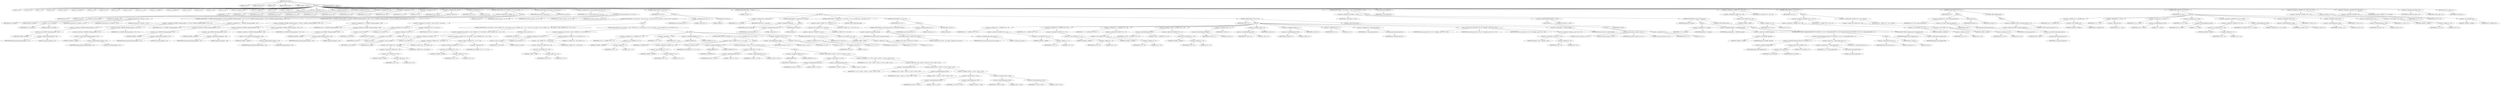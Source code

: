 digraph cache_insert {  
"1000123" [label = "(METHOD,cache_insert)" ]
"1000124" [label = "(PARAM,char *a1)" ]
"1000125" [label = "(PARAM,_DWORD *a2)" ]
"1000126" [label = "(PARAM,int a3)" ]
"1000127" [label = "(PARAM,unsigned int a4)" ]
"1000128" [label = "(PARAM,unsigned __int16 a5)" ]
"1000129" [label = "(BLOCK,,)" ]
"1000130" [label = "(LOCAL,v5: int)" ]
"1000131" [label = "(LOCAL,v6: int)" ]
"1000132" [label = "(LOCAL,v7: int)" ]
"1000133" [label = "(LOCAL,v8: int)" ]
"1000134" [label = "(LOCAL,v9: char *)" ]
"1000135" [label = "(LOCAL,v10: _DWORD *)" ]
"1000136" [label = "(LOCAL,v11: int)" ]
"1000137" [label = "(LOCAL,v12: int)" ]
"1000138" [label = "(LOCAL,v13: int)" ]
"1000139" [label = "(LOCAL,v15: int)" ]
"1000140" [label = "(LOCAL,v16: int [ 5 ])" ]
"1000141" [label = "(LOCAL,v17: _DWORD *)" ]
"1000142" [label = "(LOCAL,v18: _DWORD *)" ]
"1000143" [label = "(LOCAL,v19: int)" ]
"1000144" [label = "(LOCAL,v20: int)" ]
"1000145" [label = "(LOCAL,v21: int)" ]
"1000146" [label = "(LOCAL,v22: int)" ]
"1000147" [label = "(LOCAL,v23: unsigned __int16)" ]
"1000148" [label = "(LOCAL,v24: unsigned int)" ]
"1000149" [label = "(LOCAL,v25: int)" ]
"1000150" [label = "(LOCAL,v26: _DWORD *)" ]
"1000151" [label = "(LOCAL,s: char *)" ]
"1000152" [label = "(<operator>.assignment,s = a1)" ]
"1000153" [label = "(IDENTIFIER,s,s = a1)" ]
"1000154" [label = "(IDENTIFIER,a1,s = a1)" ]
"1000155" [label = "(<operator>.assignment,v26 = a2)" ]
"1000156" [label = "(IDENTIFIER,v26,v26 = a2)" ]
"1000157" [label = "(IDENTIFIER,a2,v26 = a2)" ]
"1000158" [label = "(<operator>.assignment,v25 = a3)" ]
"1000159" [label = "(IDENTIFIER,v25,v25 = a3)" ]
"1000160" [label = "(IDENTIFIER,a3,v25 = a3)" ]
"1000161" [label = "(<operator>.assignment,v24 = a4)" ]
"1000162" [label = "(IDENTIFIER,v24,v24 = a4)" ]
"1000163" [label = "(IDENTIFIER,a4,v24 = a4)" ]
"1000164" [label = "(<operator>.assignment,v23 = a5)" ]
"1000165" [label = "(IDENTIFIER,v23,v23 = a5)" ]
"1000166" [label = "(IDENTIFIER,a5,v23 = a5)" ]
"1000167" [label = "(<operator>.assignment,v21 = 0)" ]
"1000168" [label = "(IDENTIFIER,v21,v21 = 0)" ]
"1000169" [label = "(LITERAL,0,v21 = 0)" ]
"1000170" [label = "(<operator>.assignment,v20 = a5 & 4)" ]
"1000171" [label = "(IDENTIFIER,v20,v20 = a5 & 4)" ]
"1000172" [label = "(<operator>.and,a5 & 4)" ]
"1000173" [label = "(IDENTIFIER,a5,a5 & 4)" ]
"1000174" [label = "(LITERAL,4,a5 & 4)" ]
"1000175" [label = "(<operator>.assignment,v19 = 0)" ]
"1000176" [label = "(IDENTIFIER,v19,v19 = 0)" ]
"1000177" [label = "(LITERAL,0,v19 = 0)" ]
"1000178" [label = "(CONTROL_STRUCTURE,if ( (a5 & 0x980) != 0 ),if ( (a5 & 0x980) != 0 ))" ]
"1000179" [label = "(<operator>.notEquals,(a5 & 0x980) != 0)" ]
"1000180" [label = "(<operator>.and,a5 & 0x980)" ]
"1000181" [label = "(IDENTIFIER,a5,a5 & 0x980)" ]
"1000182" [label = "(LITERAL,0x980,a5 & 0x980)" ]
"1000183" [label = "(LITERAL,0,(a5 & 0x980) != 0)" ]
"1000184" [label = "(BLOCK,,)" ]
"1000185" [label = "(log_query,log_query(v23 | 0x10000, s, v26, 0))" ]
"1000186" [label = "(<operator>.or,v23 | 0x10000)" ]
"1000187" [label = "(IDENTIFIER,v23,v23 | 0x10000)" ]
"1000188" [label = "(LITERAL,0x10000,v23 | 0x10000)" ]
"1000189" [label = "(IDENTIFIER,s,log_query(v23 | 0x10000, s, v26, 0))" ]
"1000190" [label = "(IDENTIFIER,v26,log_query(v23 | 0x10000, s, v26, 0))" ]
"1000191" [label = "(LITERAL,0,log_query(v23 | 0x10000, s, v26, 0))" ]
"1000192" [label = "(CONTROL_STRUCTURE,if ( *(_DWORD *)(dnsmasq_daemon + 252) && *(_DWORD *)(dnsmasq_daemon + 252) < v24 ),if ( *(_DWORD *)(dnsmasq_daemon + 252) && *(_DWORD *)(dnsmasq_daemon + 252) < v24 ))" ]
"1000193" [label = "(<operator>.logicalAnd,*(_DWORD *)(dnsmasq_daemon + 252) && *(_DWORD *)(dnsmasq_daemon + 252) < v24)" ]
"1000194" [label = "(<operator>.indirection,*(_DWORD *)(dnsmasq_daemon + 252))" ]
"1000195" [label = "(<operator>.cast,(_DWORD *)(dnsmasq_daemon + 252))" ]
"1000196" [label = "(UNKNOWN,_DWORD *,_DWORD *)" ]
"1000197" [label = "(<operator>.addition,dnsmasq_daemon + 252)" ]
"1000198" [label = "(IDENTIFIER,dnsmasq_daemon,dnsmasq_daemon + 252)" ]
"1000199" [label = "(LITERAL,252,dnsmasq_daemon + 252)" ]
"1000200" [label = "(<operator>.lessThan,*(_DWORD *)(dnsmasq_daemon + 252) < v24)" ]
"1000201" [label = "(<operator>.indirection,*(_DWORD *)(dnsmasq_daemon + 252))" ]
"1000202" [label = "(<operator>.cast,(_DWORD *)(dnsmasq_daemon + 252))" ]
"1000203" [label = "(UNKNOWN,_DWORD *,_DWORD *)" ]
"1000204" [label = "(<operator>.addition,dnsmasq_daemon + 252)" ]
"1000205" [label = "(IDENTIFIER,dnsmasq_daemon,dnsmasq_daemon + 252)" ]
"1000206" [label = "(LITERAL,252,dnsmasq_daemon + 252)" ]
"1000207" [label = "(IDENTIFIER,v24,*(_DWORD *)(dnsmasq_daemon + 252) < v24)" ]
"1000208" [label = "(<operator>.assignment,v24 = *(_DWORD *)(dnsmasq_daemon + 252))" ]
"1000209" [label = "(IDENTIFIER,v24,v24 = *(_DWORD *)(dnsmasq_daemon + 252))" ]
"1000210" [label = "(<operator>.indirection,*(_DWORD *)(dnsmasq_daemon + 252))" ]
"1000211" [label = "(<operator>.cast,(_DWORD *)(dnsmasq_daemon + 252))" ]
"1000212" [label = "(UNKNOWN,_DWORD *,_DWORD *)" ]
"1000213" [label = "(<operator>.addition,dnsmasq_daemon + 252)" ]
"1000214" [label = "(IDENTIFIER,dnsmasq_daemon,dnsmasq_daemon + 252)" ]
"1000215" [label = "(LITERAL,252,dnsmasq_daemon + 252)" ]
"1000216" [label = "(CONTROL_STRUCTURE,if ( *(_DWORD *)(dnsmasq_daemon + 248) && *(_DWORD *)(dnsmasq_daemon + 248) > v24 ),if ( *(_DWORD *)(dnsmasq_daemon + 248) && *(_DWORD *)(dnsmasq_daemon + 248) > v24 ))" ]
"1000217" [label = "(<operator>.logicalAnd,*(_DWORD *)(dnsmasq_daemon + 248) && *(_DWORD *)(dnsmasq_daemon + 248) > v24)" ]
"1000218" [label = "(<operator>.indirection,*(_DWORD *)(dnsmasq_daemon + 248))" ]
"1000219" [label = "(<operator>.cast,(_DWORD *)(dnsmasq_daemon + 248))" ]
"1000220" [label = "(UNKNOWN,_DWORD *,_DWORD *)" ]
"1000221" [label = "(<operator>.addition,dnsmasq_daemon + 248)" ]
"1000222" [label = "(IDENTIFIER,dnsmasq_daemon,dnsmasq_daemon + 248)" ]
"1000223" [label = "(LITERAL,248,dnsmasq_daemon + 248)" ]
"1000224" [label = "(<operator>.greaterThan,*(_DWORD *)(dnsmasq_daemon + 248) > v24)" ]
"1000225" [label = "(<operator>.indirection,*(_DWORD *)(dnsmasq_daemon + 248))" ]
"1000226" [label = "(<operator>.cast,(_DWORD *)(dnsmasq_daemon + 248))" ]
"1000227" [label = "(UNKNOWN,_DWORD *,_DWORD *)" ]
"1000228" [label = "(<operator>.addition,dnsmasq_daemon + 248)" ]
"1000229" [label = "(IDENTIFIER,dnsmasq_daemon,dnsmasq_daemon + 248)" ]
"1000230" [label = "(LITERAL,248,dnsmasq_daemon + 248)" ]
"1000231" [label = "(IDENTIFIER,v24,*(_DWORD *)(dnsmasq_daemon + 248) > v24)" ]
"1000232" [label = "(<operator>.assignment,v24 = *(_DWORD *)(dnsmasq_daemon + 248))" ]
"1000233" [label = "(IDENTIFIER,v24,v24 = *(_DWORD *)(dnsmasq_daemon + 248))" ]
"1000234" [label = "(<operator>.indirection,*(_DWORD *)(dnsmasq_daemon + 248))" ]
"1000235" [label = "(<operator>.cast,(_DWORD *)(dnsmasq_daemon + 248))" ]
"1000236" [label = "(UNKNOWN,_DWORD *,_DWORD *)" ]
"1000237" [label = "(<operator>.addition,dnsmasq_daemon + 248)" ]
"1000238" [label = "(IDENTIFIER,dnsmasq_daemon,dnsmasq_daemon + 248)" ]
"1000239" [label = "(LITERAL,248,dnsmasq_daemon + 248)" ]
"1000240" [label = "(CONTROL_STRUCTURE,if ( insert_error ),if ( insert_error ))" ]
"1000241" [label = "(IDENTIFIER,insert_error,if ( insert_error ))" ]
"1000242" [label = "(RETURN,return 0;,return 0;)" ]
"1000243" [label = "(LITERAL,0,return 0;)" ]
"1000244" [label = "(<operator>.assignment,v22 = cache_scan_free(s, v26, v25, v23))" ]
"1000245" [label = "(IDENTIFIER,v22,v22 = cache_scan_free(s, v26, v25, v23))" ]
"1000246" [label = "(cache_scan_free,cache_scan_free(s, v26, v25, v23))" ]
"1000247" [label = "(IDENTIFIER,s,cache_scan_free(s, v26, v25, v23))" ]
"1000248" [label = "(IDENTIFIER,v26,cache_scan_free(s, v26, v25, v23))" ]
"1000249" [label = "(IDENTIFIER,v25,cache_scan_free(s, v26, v25, v23))" ]
"1000250" [label = "(IDENTIFIER,v23,cache_scan_free(s, v26, v25, v23))" ]
"1000251" [label = "(CONTROL_STRUCTURE,if ( v22 ),if ( v22 ))" ]
"1000252" [label = "(IDENTIFIER,v22,if ( v22 ))" ]
"1000253" [label = "(BLOCK,,)" ]
"1000254" [label = "(CONTROL_STRUCTURE,if ( (v23 & 0x180) != 0 && (v23 & 8) != 0 && v26 ),if ( (v23 & 0x180) != 0 && (v23 & 8) != 0 && v26 ))" ]
"1000255" [label = "(<operator>.logicalAnd,(v23 & 0x180) != 0 && (v23 & 8) != 0 && v26)" ]
"1000256" [label = "(<operator>.notEquals,(v23 & 0x180) != 0)" ]
"1000257" [label = "(<operator>.and,v23 & 0x180)" ]
"1000258" [label = "(IDENTIFIER,v23,v23 & 0x180)" ]
"1000259" [label = "(LITERAL,0x180,v23 & 0x180)" ]
"1000260" [label = "(LITERAL,0,(v23 & 0x180) != 0)" ]
"1000261" [label = "(<operator>.logicalAnd,(v23 & 8) != 0 && v26)" ]
"1000262" [label = "(<operator>.notEquals,(v23 & 8) != 0)" ]
"1000263" [label = "(<operator>.and,v23 & 8)" ]
"1000264" [label = "(IDENTIFIER,v23,v23 & 8)" ]
"1000265" [label = "(LITERAL,8,v23 & 8)" ]
"1000266" [label = "(LITERAL,0,(v23 & 8) != 0)" ]
"1000267" [label = "(IDENTIFIER,v26,(v23 & 8) != 0 && v26)" ]
"1000268" [label = "(BLOCK,,)" ]
"1000269" [label = "(CONTROL_STRUCTURE,if ( (v23 & 0x80) != 0 && (*(_WORD *)(v22 + 36) & 0x80) != 0 && *(_DWORD *)(v22 + 12) == *v26 ),if ( (v23 & 0x80) != 0 && (*(_WORD *)(v22 + 36) & 0x80) != 0 && *(_DWORD *)(v22 + 12) == *v26 ))" ]
"1000270" [label = "(<operator>.logicalAnd,(v23 & 0x80) != 0 && (*(_WORD *)(v22 + 36) & 0x80) != 0 && *(_DWORD *)(v22 + 12) == *v26)" ]
"1000271" [label = "(<operator>.notEquals,(v23 & 0x80) != 0)" ]
"1000272" [label = "(<operator>.and,v23 & 0x80)" ]
"1000273" [label = "(IDENTIFIER,v23,v23 & 0x80)" ]
"1000274" [label = "(LITERAL,0x80,v23 & 0x80)" ]
"1000275" [label = "(LITERAL,0,(v23 & 0x80) != 0)" ]
"1000276" [label = "(<operator>.logicalAnd,(*(_WORD *)(v22 + 36) & 0x80) != 0 && *(_DWORD *)(v22 + 12) == *v26)" ]
"1000277" [label = "(<operator>.notEquals,(*(_WORD *)(v22 + 36) & 0x80) != 0)" ]
"1000278" [label = "(<operator>.and,*(_WORD *)(v22 + 36) & 0x80)" ]
"1000279" [label = "(<operator>.indirection,*(_WORD *)(v22 + 36))" ]
"1000280" [label = "(<operator>.cast,(_WORD *)(v22 + 36))" ]
"1000281" [label = "(UNKNOWN,_WORD *,_WORD *)" ]
"1000282" [label = "(<operator>.addition,v22 + 36)" ]
"1000283" [label = "(IDENTIFIER,v22,v22 + 36)" ]
"1000284" [label = "(LITERAL,36,v22 + 36)" ]
"1000285" [label = "(LITERAL,0x80,*(_WORD *)(v22 + 36) & 0x80)" ]
"1000286" [label = "(LITERAL,0,(*(_WORD *)(v22 + 36) & 0x80) != 0)" ]
"1000287" [label = "(<operator>.equals,*(_DWORD *)(v22 + 12) == *v26)" ]
"1000288" [label = "(<operator>.indirection,*(_DWORD *)(v22 + 12))" ]
"1000289" [label = "(<operator>.cast,(_DWORD *)(v22 + 12))" ]
"1000290" [label = "(UNKNOWN,_DWORD *,_DWORD *)" ]
"1000291" [label = "(<operator>.addition,v22 + 12)" ]
"1000292" [label = "(IDENTIFIER,v22,v22 + 12)" ]
"1000293" [label = "(LITERAL,12,v22 + 12)" ]
"1000294" [label = "(<operator>.indirection,*v26)" ]
"1000295" [label = "(IDENTIFIER,v26,*(_DWORD *)(v22 + 12) == *v26)" ]
"1000296" [label = "(RETURN,return v22;,return v22;)" ]
"1000297" [label = "(IDENTIFIER,v22,return v22;)" ]
"1000298" [label = "(CONTROL_STRUCTURE,if ( (v23 & 0x100) != 0 && (*(_WORD *)(v22 + 36) & 0x100) != 0 ),if ( (v23 & 0x100) != 0 && (*(_WORD *)(v22 + 36) & 0x100) != 0 ))" ]
"1000299" [label = "(<operator>.logicalAnd,(v23 & 0x100) != 0 && (*(_WORD *)(v22 + 36) & 0x100) != 0)" ]
"1000300" [label = "(<operator>.notEquals,(v23 & 0x100) != 0)" ]
"1000301" [label = "(<operator>.and,v23 & 0x100)" ]
"1000302" [label = "(IDENTIFIER,v23,v23 & 0x100)" ]
"1000303" [label = "(LITERAL,0x100,v23 & 0x100)" ]
"1000304" [label = "(LITERAL,0,(v23 & 0x100) != 0)" ]
"1000305" [label = "(<operator>.notEquals,(*(_WORD *)(v22 + 36) & 0x100) != 0)" ]
"1000306" [label = "(<operator>.and,*(_WORD *)(v22 + 36) & 0x100)" ]
"1000307" [label = "(<operator>.indirection,*(_WORD *)(v22 + 36))" ]
"1000308" [label = "(<operator>.cast,(_WORD *)(v22 + 36))" ]
"1000309" [label = "(UNKNOWN,_WORD *,_WORD *)" ]
"1000310" [label = "(<operator>.addition,v22 + 36)" ]
"1000311" [label = "(IDENTIFIER,v22,v22 + 36)" ]
"1000312" [label = "(LITERAL,36,v22 + 36)" ]
"1000313" [label = "(LITERAL,0x100,*(_WORD *)(v22 + 36) & 0x100)" ]
"1000314" [label = "(LITERAL,0,(*(_WORD *)(v22 + 36) & 0x100) != 0)" ]
"1000315" [label = "(BLOCK,,)" ]
"1000316" [label = "(<operator>.assignment,v18 = (_DWORD *)(v22 + 12))" ]
"1000317" [label = "(IDENTIFIER,v18,v18 = (_DWORD *)(v22 + 12))" ]
"1000318" [label = "(<operator>.cast,(_DWORD *)(v22 + 12))" ]
"1000319" [label = "(UNKNOWN,_DWORD *,_DWORD *)" ]
"1000320" [label = "(<operator>.addition,v22 + 12)" ]
"1000321" [label = "(IDENTIFIER,v22,v22 + 12)" ]
"1000322" [label = "(LITERAL,12,v22 + 12)" ]
"1000323" [label = "(<operator>.assignment,v17 = v26)" ]
"1000324" [label = "(IDENTIFIER,v17,v17 = v26)" ]
"1000325" [label = "(IDENTIFIER,v26,v17 = v26)" ]
"1000326" [label = "(<operator>.assignment,LOBYTE(v15) = 0)" ]
"1000327" [label = "(LOBYTE,LOBYTE(v15))" ]
"1000328" [label = "(IDENTIFIER,v15,LOBYTE(v15))" ]
"1000329" [label = "(LITERAL,0,LOBYTE(v15) = 0)" ]
"1000330" [label = "(CONTROL_STRUCTURE,if ( *(_DWORD *)(v22 + 12) == *v26 ),if ( *(_DWORD *)(v22 + 12) == *v26 ))" ]
"1000331" [label = "(<operator>.equals,*(_DWORD *)(v22 + 12) == *v26)" ]
"1000332" [label = "(<operator>.indirection,*(_DWORD *)(v22 + 12))" ]
"1000333" [label = "(<operator>.cast,(_DWORD *)(v22 + 12))" ]
"1000334" [label = "(UNKNOWN,_DWORD *,_DWORD *)" ]
"1000335" [label = "(<operator>.addition,v22 + 12)" ]
"1000336" [label = "(IDENTIFIER,v22,v22 + 12)" ]
"1000337" [label = "(LITERAL,12,v22 + 12)" ]
"1000338" [label = "(<operator>.indirection,*v26)" ]
"1000339" [label = "(IDENTIFIER,v26,*(_DWORD *)(v22 + 12) == *v26)" ]
"1000340" [label = "(BLOCK,,)" ]
"1000341" [label = "(<operator>.assignment,LOBYTE(v15) = 0)" ]
"1000342" [label = "(LOBYTE,LOBYTE(v15))" ]
"1000343" [label = "(IDENTIFIER,v15,LOBYTE(v15))" ]
"1000344" [label = "(LITERAL,0,LOBYTE(v15) = 0)" ]
"1000345" [label = "(CONTROL_STRUCTURE,if ( v18[1] == v17[1] ),if ( v18[1] == v17[1] ))" ]
"1000346" [label = "(<operator>.equals,v18[1] == v17[1])" ]
"1000347" [label = "(<operator>.indirectIndexAccess,v18[1])" ]
"1000348" [label = "(IDENTIFIER,v18,v18[1] == v17[1])" ]
"1000349" [label = "(LITERAL,1,v18[1] == v17[1])" ]
"1000350" [label = "(<operator>.indirectIndexAccess,v17[1])" ]
"1000351" [label = "(IDENTIFIER,v17,v18[1] == v17[1])" ]
"1000352" [label = "(LITERAL,1,v18[1] == v17[1])" ]
"1000353" [label = "(BLOCK,,)" ]
"1000354" [label = "(<operator>.assignment,LOBYTE(v15) = 0)" ]
"1000355" [label = "(LOBYTE,LOBYTE(v15))" ]
"1000356" [label = "(IDENTIFIER,v15,LOBYTE(v15))" ]
"1000357" [label = "(LITERAL,0,LOBYTE(v15) = 0)" ]
"1000358" [label = "(CONTROL_STRUCTURE,if ( v18[2] == v17[2] ),if ( v18[2] == v17[2] ))" ]
"1000359" [label = "(<operator>.equals,v18[2] == v17[2])" ]
"1000360" [label = "(<operator>.indirectIndexAccess,v18[2])" ]
"1000361" [label = "(IDENTIFIER,v18,v18[2] == v17[2])" ]
"1000362" [label = "(LITERAL,2,v18[2] == v17[2])" ]
"1000363" [label = "(<operator>.indirectIndexAccess,v17[2])" ]
"1000364" [label = "(IDENTIFIER,v17,v18[2] == v17[2])" ]
"1000365" [label = "(LITERAL,2,v18[2] == v17[2])" ]
"1000366" [label = "(<operator>.assignment,v15 = v17[3] - v18[3] + (v18[3] == v17[3]) + v18[3] - v17[3])" ]
"1000367" [label = "(IDENTIFIER,v15,v15 = v17[3] - v18[3] + (v18[3] == v17[3]) + v18[3] - v17[3])" ]
"1000368" [label = "(<operator>.subtraction,v17[3] - v18[3] + (v18[3] == v17[3]) + v18[3] - v17[3])" ]
"1000369" [label = "(<operator>.indirectIndexAccess,v17[3])" ]
"1000370" [label = "(IDENTIFIER,v17,v17[3] - v18[3] + (v18[3] == v17[3]) + v18[3] - v17[3])" ]
"1000371" [label = "(LITERAL,3,v17[3] - v18[3] + (v18[3] == v17[3]) + v18[3] - v17[3])" ]
"1000372" [label = "(<operator>.addition,v18[3] + (v18[3] == v17[3]) + v18[3] - v17[3])" ]
"1000373" [label = "(<operator>.indirectIndexAccess,v18[3])" ]
"1000374" [label = "(IDENTIFIER,v18,v18[3] + (v18[3] == v17[3]) + v18[3] - v17[3])" ]
"1000375" [label = "(LITERAL,3,v18[3] + (v18[3] == v17[3]) + v18[3] - v17[3])" ]
"1000376" [label = "(<operator>.addition,(v18[3] == v17[3]) + v18[3] - v17[3])" ]
"1000377" [label = "(<operator>.equals,v18[3] == v17[3])" ]
"1000378" [label = "(<operator>.indirectIndexAccess,v18[3])" ]
"1000379" [label = "(IDENTIFIER,v18,v18[3] == v17[3])" ]
"1000380" [label = "(LITERAL,3,v18[3] == v17[3])" ]
"1000381" [label = "(<operator>.indirectIndexAccess,v17[3])" ]
"1000382" [label = "(IDENTIFIER,v17,v18[3] == v17[3])" ]
"1000383" [label = "(LITERAL,3,v18[3] == v17[3])" ]
"1000384" [label = "(<operator>.subtraction,v18[3] - v17[3])" ]
"1000385" [label = "(<operator>.indirectIndexAccess,v18[3])" ]
"1000386" [label = "(IDENTIFIER,v18,v18[3] - v17[3])" ]
"1000387" [label = "(LITERAL,3,v18[3] - v17[3])" ]
"1000388" [label = "(<operator>.indirectIndexAccess,v17[3])" ]
"1000389" [label = "(IDENTIFIER,v17,v18[3] - v17[3])" ]
"1000390" [label = "(LITERAL,3,v18[3] - v17[3])" ]
"1000391" [label = "(<operator>.assignment,v16[4] = v15 & 1)" ]
"1000392" [label = "(<operator>.indirectIndexAccess,v16[4])" ]
"1000393" [label = "(IDENTIFIER,v16,v16[4] = v15 & 1)" ]
"1000394" [label = "(LITERAL,4,v16[4] = v15 & 1)" ]
"1000395" [label = "(<operator>.and,v15 & 1)" ]
"1000396" [label = "(IDENTIFIER,v15,v15 & 1)" ]
"1000397" [label = "(LITERAL,1,v15 & 1)" ]
"1000398" [label = "(CONTROL_STRUCTURE,if ( (v15 & 1) != 0 ),if ( (v15 & 1) != 0 ))" ]
"1000399" [label = "(<operator>.notEquals,(v15 & 1) != 0)" ]
"1000400" [label = "(<operator>.and,v15 & 1)" ]
"1000401" [label = "(IDENTIFIER,v15,v15 & 1)" ]
"1000402" [label = "(LITERAL,1,v15 & 1)" ]
"1000403" [label = "(LITERAL,0,(v15 & 1) != 0)" ]
"1000404" [label = "(RETURN,return v22;,return v22;)" ]
"1000405" [label = "(IDENTIFIER,v22,return v22;)" ]
"1000406" [label = "(<operator>.assignment,insert_error = 1)" ]
"1000407" [label = "(IDENTIFIER,insert_error,insert_error = 1)" ]
"1000408" [label = "(LITERAL,1,insert_error = 1)" ]
"1000409" [label = "(RETURN,return 0;,return 0;)" ]
"1000410" [label = "(LITERAL,0,return 0;)" ]
"1000411" [label = "(CONTROL_STRUCTURE,while ( 1 ),while ( 1 ))" ]
"1000412" [label = "(LITERAL,1,while ( 1 ))" ]
"1000413" [label = "(BLOCK,,)" ]
"1000414" [label = "(<operator>.assignment,v22 = cache_tail)" ]
"1000415" [label = "(IDENTIFIER,v22,v22 = cache_tail)" ]
"1000416" [label = "(IDENTIFIER,cache_tail,v22 = cache_tail)" ]
"1000417" [label = "(CONTROL_STRUCTURE,if ( !cache_tail ),if ( !cache_tail ))" ]
"1000418" [label = "(<operator>.logicalNot,!cache_tail)" ]
"1000419" [label = "(IDENTIFIER,cache_tail,!cache_tail)" ]
"1000420" [label = "(BLOCK,,)" ]
"1000421" [label = "(<operator>.assignment,insert_error = 1)" ]
"1000422" [label = "(IDENTIFIER,insert_error,insert_error = 1)" ]
"1000423" [label = "(LITERAL,1,insert_error = 1)" ]
"1000424" [label = "(RETURN,return 0;,return 0;)" ]
"1000425" [label = "(LITERAL,0,return 0;)" ]
"1000426" [label = "(CONTROL_STRUCTURE,if ( (*(_WORD *)(v22 + 36) & 0xC) == 0 ),if ( (*(_WORD *)(v22 + 36) & 0xC) == 0 ))" ]
"1000427" [label = "(<operator>.equals,(*(_WORD *)(v22 + 36) & 0xC) == 0)" ]
"1000428" [label = "(<operator>.and,*(_WORD *)(v22 + 36) & 0xC)" ]
"1000429" [label = "(<operator>.indirection,*(_WORD *)(v22 + 36))" ]
"1000430" [label = "(<operator>.cast,(_WORD *)(v22 + 36))" ]
"1000431" [label = "(UNKNOWN,_WORD *,_WORD *)" ]
"1000432" [label = "(<operator>.addition,v22 + 36)" ]
"1000433" [label = "(IDENTIFIER,v22,v22 + 36)" ]
"1000434" [label = "(LITERAL,36,v22 + 36)" ]
"1000435" [label = "(LITERAL,0xC,*(_WORD *)(v22 + 36) & 0xC)" ]
"1000436" [label = "(LITERAL,0,(*(_WORD *)(v22 + 36) & 0xC) == 0)" ]
"1000437" [label = "(CONTROL_STRUCTURE,break;,break;)" ]
"1000438" [label = "(CONTROL_STRUCTURE,if ( v19 ),if ( v19 ))" ]
"1000439" [label = "(IDENTIFIER,v19,if ( v19 ))" ]
"1000440" [label = "(BLOCK,,)" ]
"1000441" [label = "(CONTROL_STRUCTURE,if ( !cache_insert_warned ),if ( !cache_insert_warned ))" ]
"1000442" [label = "(<operator>.logicalNot,!cache_insert_warned)" ]
"1000443" [label = "(IDENTIFIER,cache_insert_warned,!cache_insert_warned)" ]
"1000444" [label = "(BLOCK,,)" ]
"1000445" [label = "(my_syslog,my_syslog(3, \"Internal error in cache.\"))" ]
"1000446" [label = "(LITERAL,3,my_syslog(3, \"Internal error in cache.\"))" ]
"1000447" [label = "(LITERAL,\"Internal error in cache.\",my_syslog(3, \"Internal error in cache.\"))" ]
"1000448" [label = "(<operator>.assignment,cache_insert_warned = 1)" ]
"1000449" [label = "(IDENTIFIER,cache_insert_warned,cache_insert_warned = 1)" ]
"1000450" [label = "(LITERAL,1,cache_insert_warned = 1)" ]
"1000451" [label = "(<operator>.assignment,insert_error = 1)" ]
"1000452" [label = "(IDENTIFIER,insert_error,insert_error = 1)" ]
"1000453" [label = "(LITERAL,1,insert_error = 1)" ]
"1000454" [label = "(RETURN,return 0;,return 0;)" ]
"1000455" [label = "(LITERAL,0,return 0;)" ]
"1000456" [label = "(CONTROL_STRUCTURE,if ( v20 ),if ( v20 ))" ]
"1000457" [label = "(IDENTIFIER,v20,if ( v20 ))" ]
"1000458" [label = "(BLOCK,,)" ]
"1000459" [label = "(<operator>.assignment,v5 = *(_DWORD *)(v22 + 12))" ]
"1000460" [label = "(IDENTIFIER,v5,v5 = *(_DWORD *)(v22 + 12))" ]
"1000461" [label = "(<operator>.indirection,*(_DWORD *)(v22 + 12))" ]
"1000462" [label = "(<operator>.cast,(_DWORD *)(v22 + 12))" ]
"1000463" [label = "(UNKNOWN,_DWORD *,_DWORD *)" ]
"1000464" [label = "(<operator>.addition,v22 + 12)" ]
"1000465" [label = "(IDENTIFIER,v22,v22 + 12)" ]
"1000466" [label = "(LITERAL,12,v22 + 12)" ]
"1000467" [label = "(<operator>.assignment,v6 = *(_DWORD *)(v22 + 16))" ]
"1000468" [label = "(IDENTIFIER,v6,v6 = *(_DWORD *)(v22 + 16))" ]
"1000469" [label = "(<operator>.indirection,*(_DWORD *)(v22 + 16))" ]
"1000470" [label = "(<operator>.cast,(_DWORD *)(v22 + 16))" ]
"1000471" [label = "(UNKNOWN,_DWORD *,_DWORD *)" ]
"1000472" [label = "(<operator>.addition,v22 + 16)" ]
"1000473" [label = "(IDENTIFIER,v22,v22 + 16)" ]
"1000474" [label = "(LITERAL,16,v22 + 16)" ]
"1000475" [label = "(<operator>.assignment,v7 = *(_DWORD *)(v22 + 20))" ]
"1000476" [label = "(IDENTIFIER,v7,v7 = *(_DWORD *)(v22 + 20))" ]
"1000477" [label = "(<operator>.indirection,*(_DWORD *)(v22 + 20))" ]
"1000478" [label = "(<operator>.cast,(_DWORD *)(v22 + 20))" ]
"1000479" [label = "(UNKNOWN,_DWORD *,_DWORD *)" ]
"1000480" [label = "(<operator>.addition,v22 + 20)" ]
"1000481" [label = "(IDENTIFIER,v22,v22 + 20)" ]
"1000482" [label = "(LITERAL,20,v22 + 20)" ]
"1000483" [label = "(<operator>.assignment,v16[3] = *(_DWORD *)(v22 + 24))" ]
"1000484" [label = "(<operator>.indirectIndexAccess,v16[3])" ]
"1000485" [label = "(IDENTIFIER,v16,v16[3] = *(_DWORD *)(v22 + 24))" ]
"1000486" [label = "(LITERAL,3,v16[3] = *(_DWORD *)(v22 + 24))" ]
"1000487" [label = "(<operator>.indirection,*(_DWORD *)(v22 + 24))" ]
"1000488" [label = "(<operator>.cast,(_DWORD *)(v22 + 24))" ]
"1000489" [label = "(UNKNOWN,_DWORD *,_DWORD *)" ]
"1000490" [label = "(<operator>.addition,v22 + 24)" ]
"1000491" [label = "(IDENTIFIER,v22,v22 + 24)" ]
"1000492" [label = "(LITERAL,24,v22 + 24)" ]
"1000493" [label = "(<operator>.assignment,v16[2] = v7)" ]
"1000494" [label = "(<operator>.indirectIndexAccess,v16[2])" ]
"1000495" [label = "(IDENTIFIER,v16,v16[2] = v7)" ]
"1000496" [label = "(LITERAL,2,v16[2] = v7)" ]
"1000497" [label = "(IDENTIFIER,v7,v16[2] = v7)" ]
"1000498" [label = "(<operator>.assignment,v16[1] = v6)" ]
"1000499" [label = "(<operator>.indirectIndexAccess,v16[1])" ]
"1000500" [label = "(IDENTIFIER,v16,v16[1] = v6)" ]
"1000501" [label = "(LITERAL,1,v16[1] = v6)" ]
"1000502" [label = "(IDENTIFIER,v6,v16[1] = v6)" ]
"1000503" [label = "(<operator>.assignment,v16[0] = v5)" ]
"1000504" [label = "(<operator>.indirectIndexAccess,v16[0])" ]
"1000505" [label = "(IDENTIFIER,v16,v16[0] = v5)" ]
"1000506" [label = "(LITERAL,0,v16[0] = v5)" ]
"1000507" [label = "(IDENTIFIER,v5,v16[0] = v5)" ]
"1000508" [label = "(<operator>.assignment,v19 = 1)" ]
"1000509" [label = "(IDENTIFIER,v19,v19 = 1)" ]
"1000510" [label = "(LITERAL,1,v19 = 1)" ]
"1000511" [label = "(<operator>.assignment,v8 = cache_get_name(v22))" ]
"1000512" [label = "(IDENTIFIER,v8,v8 = cache_get_name(v22))" ]
"1000513" [label = "(cache_get_name,cache_get_name(v22))" ]
"1000514" [label = "(IDENTIFIER,v22,cache_get_name(v22))" ]
"1000515" [label = "(cache_scan_free,cache_scan_free(v8, v16, v25, *(unsigned __int16 *)(v22 + 36)))" ]
"1000516" [label = "(IDENTIFIER,v8,cache_scan_free(v8, v16, v25, *(unsigned __int16 *)(v22 + 36)))" ]
"1000517" [label = "(IDENTIFIER,v16,cache_scan_free(v8, v16, v25, *(unsigned __int16 *)(v22 + 36)))" ]
"1000518" [label = "(IDENTIFIER,v25,cache_scan_free(v8, v16, v25, *(unsigned __int16 *)(v22 + 36)))" ]
"1000519" [label = "(<operator>.indirection,*(unsigned __int16 *)(v22 + 36))" ]
"1000520" [label = "(<operator>.cast,(unsigned __int16 *)(v22 + 36))" ]
"1000521" [label = "(UNKNOWN,unsigned __int16 *,unsigned __int16 *)" ]
"1000522" [label = "(<operator>.addition,v22 + 36)" ]
"1000523" [label = "(IDENTIFIER,v22,v22 + 36)" ]
"1000524" [label = "(LITERAL,36,v22 + 36)" ]
"1000525" [label = "(<operator>.preIncrement,++cache_live_freed)" ]
"1000526" [label = "(IDENTIFIER,cache_live_freed,++cache_live_freed)" ]
"1000527" [label = "(CONTROL_STRUCTURE,else,else)" ]
"1000528" [label = "(BLOCK,,)" ]
"1000529" [label = "(cache_scan_free,cache_scan_free(0, 0, v25, 0))" ]
"1000530" [label = "(LITERAL,0,cache_scan_free(0, 0, v25, 0))" ]
"1000531" [label = "(LITERAL,0,cache_scan_free(0, 0, v25, 0))" ]
"1000532" [label = "(IDENTIFIER,v25,cache_scan_free(0, 0, v25, 0))" ]
"1000533" [label = "(LITERAL,0,cache_scan_free(0, 0, v25, 0))" ]
"1000534" [label = "(<operator>.assignment,v20 = 1)" ]
"1000535" [label = "(IDENTIFIER,v20,v20 = 1)" ]
"1000536" [label = "(LITERAL,1,v20 = 1)" ]
"1000537" [label = "(CONTROL_STRUCTURE,if ( s && strlen(s) >= 0x32 ),if ( s && strlen(s) >= 0x32 ))" ]
"1000538" [label = "(<operator>.logicalAnd,s && strlen(s) >= 0x32)" ]
"1000539" [label = "(IDENTIFIER,s,s && strlen(s) >= 0x32)" ]
"1000540" [label = "(<operator>.greaterEqualsThan,strlen(s) >= 0x32)" ]
"1000541" [label = "(strlen,strlen(s))" ]
"1000542" [label = "(IDENTIFIER,s,strlen(s))" ]
"1000543" [label = "(LITERAL,0x32,strlen(s) >= 0x32)" ]
"1000544" [label = "(BLOCK,,)" ]
"1000545" [label = "(CONTROL_STRUCTURE,if ( big_free ),if ( big_free ))" ]
"1000546" [label = "(IDENTIFIER,big_free,if ( big_free ))" ]
"1000547" [label = "(BLOCK,,)" ]
"1000548" [label = "(<operator>.assignment,v21 = big_free)" ]
"1000549" [label = "(IDENTIFIER,v21,v21 = big_free)" ]
"1000550" [label = "(IDENTIFIER,big_free,v21 = big_free)" ]
"1000551" [label = "(<operator>.assignment,big_free = *(_DWORD *)big_free)" ]
"1000552" [label = "(IDENTIFIER,big_free,big_free = *(_DWORD *)big_free)" ]
"1000553" [label = "(<operator>.indirection,*(_DWORD *)big_free)" ]
"1000554" [label = "(<operator>.cast,(_DWORD *)big_free)" ]
"1000555" [label = "(UNKNOWN,_DWORD *,_DWORD *)" ]
"1000556" [label = "(IDENTIFIER,big_free,(_DWORD *)big_free)" ]
"1000557" [label = "(CONTROL_STRUCTURE,else,else)" ]
"1000558" [label = "(BLOCK,,)" ]
"1000559" [label = "(CONTROL_STRUCTURE,if ( !bignames_left && (v23 & 0x5000) == 0 || (v21 = whine_malloc(1028)) == 0 ),if ( !bignames_left && (v23 & 0x5000) == 0 || (v21 = whine_malloc(1028)) == 0 ))" ]
"1000560" [label = "(<operator>.logicalOr,!bignames_left && (v23 & 0x5000) == 0 || (v21 = whine_malloc(1028)) == 0)" ]
"1000561" [label = "(<operator>.logicalAnd,!bignames_left && (v23 & 0x5000) == 0)" ]
"1000562" [label = "(<operator>.logicalNot,!bignames_left)" ]
"1000563" [label = "(IDENTIFIER,bignames_left,!bignames_left)" ]
"1000564" [label = "(<operator>.equals,(v23 & 0x5000) == 0)" ]
"1000565" [label = "(<operator>.and,v23 & 0x5000)" ]
"1000566" [label = "(IDENTIFIER,v23,v23 & 0x5000)" ]
"1000567" [label = "(LITERAL,0x5000,v23 & 0x5000)" ]
"1000568" [label = "(LITERAL,0,(v23 & 0x5000) == 0)" ]
"1000569" [label = "(<operator>.equals,(v21 = whine_malloc(1028)) == 0)" ]
"1000570" [label = "(<operator>.assignment,v21 = whine_malloc(1028))" ]
"1000571" [label = "(IDENTIFIER,v21,v21 = whine_malloc(1028))" ]
"1000572" [label = "(whine_malloc,whine_malloc(1028))" ]
"1000573" [label = "(LITERAL,1028,whine_malloc(1028))" ]
"1000574" [label = "(LITERAL,0,(v21 = whine_malloc(1028)) == 0)" ]
"1000575" [label = "(BLOCK,,)" ]
"1000576" [label = "(<operator>.assignment,insert_error = 1)" ]
"1000577" [label = "(IDENTIFIER,insert_error,insert_error = 1)" ]
"1000578" [label = "(LITERAL,1,insert_error = 1)" ]
"1000579" [label = "(RETURN,return 0;,return 0;)" ]
"1000580" [label = "(LITERAL,0,return 0;)" ]
"1000581" [label = "(CONTROL_STRUCTURE,if ( bignames_left ),if ( bignames_left ))" ]
"1000582" [label = "(IDENTIFIER,bignames_left,if ( bignames_left ))" ]
"1000583" [label = "(<operator>.preDecrement,--bignames_left)" ]
"1000584" [label = "(IDENTIFIER,bignames_left,--bignames_left)" ]
"1000585" [label = "(cache_unlink,cache_unlink(v22))" ]
"1000586" [label = "(IDENTIFIER,v22,cache_unlink(v22))" ]
"1000587" [label = "(<operator>.assignment,*(_WORD *)(v22 + 36) = v23)" ]
"1000588" [label = "(<operator>.indirection,*(_WORD *)(v22 + 36))" ]
"1000589" [label = "(<operator>.cast,(_WORD *)(v22 + 36))" ]
"1000590" [label = "(UNKNOWN,_WORD *,_WORD *)" ]
"1000591" [label = "(<operator>.addition,v22 + 36)" ]
"1000592" [label = "(IDENTIFIER,v22,v22 + 36)" ]
"1000593" [label = "(LITERAL,36,v22 + 36)" ]
"1000594" [label = "(IDENTIFIER,v23,*(_WORD *)(v22 + 36) = v23)" ]
"1000595" [label = "(CONTROL_STRUCTURE,if ( v21 ),if ( v21 ))" ]
"1000596" [label = "(IDENTIFIER,v21,if ( v21 ))" ]
"1000597" [label = "(BLOCK,,)" ]
"1000598" [label = "(<operator>.assignment,*(_DWORD *)(v22 + 40) = v21)" ]
"1000599" [label = "(<operator>.indirection,*(_DWORD *)(v22 + 40))" ]
"1000600" [label = "(<operator>.cast,(_DWORD *)(v22 + 40))" ]
"1000601" [label = "(UNKNOWN,_DWORD *,_DWORD *)" ]
"1000602" [label = "(<operator>.addition,v22 + 40)" ]
"1000603" [label = "(IDENTIFIER,v22,v22 + 40)" ]
"1000604" [label = "(LITERAL,40,v22 + 40)" ]
"1000605" [label = "(IDENTIFIER,v21,*(_DWORD *)(v22 + 40) = v21)" ]
"1000606" [label = "(<operators>.assignmentOr,*(_WORD *)(v22 + 36) |= 0x200u)" ]
"1000607" [label = "(<operator>.indirection,*(_WORD *)(v22 + 36))" ]
"1000608" [label = "(<operator>.cast,(_WORD *)(v22 + 36))" ]
"1000609" [label = "(UNKNOWN,_WORD *,_WORD *)" ]
"1000610" [label = "(<operator>.addition,v22 + 36)" ]
"1000611" [label = "(IDENTIFIER,v22,v22 + 36)" ]
"1000612" [label = "(LITERAL,36,v22 + 36)" ]
"1000613" [label = "(LITERAL,0x200u,*(_WORD *)(v22 + 36) |= 0x200u)" ]
"1000614" [label = "(CONTROL_STRUCTURE,if ( s ),if ( s ))" ]
"1000615" [label = "(IDENTIFIER,s,if ( s ))" ]
"1000616" [label = "(BLOCK,,)" ]
"1000617" [label = "(<operator>.assignment,v9 = (char *)cache_get_name(v22))" ]
"1000618" [label = "(IDENTIFIER,v9,v9 = (char *)cache_get_name(v22))" ]
"1000619" [label = "(<operator>.cast,(char *)cache_get_name(v22))" ]
"1000620" [label = "(UNKNOWN,char *,char *)" ]
"1000621" [label = "(cache_get_name,cache_get_name(v22))" ]
"1000622" [label = "(IDENTIFIER,v22,cache_get_name(v22))" ]
"1000623" [label = "(strcpy,strcpy(v9, s))" ]
"1000624" [label = "(IDENTIFIER,v9,strcpy(v9, s))" ]
"1000625" [label = "(IDENTIFIER,s,strcpy(v9, s))" ]
"1000626" [label = "(CONTROL_STRUCTURE,else,else)" ]
"1000627" [label = "(BLOCK,,)" ]
"1000628" [label = "(<operator>.assignment,*(_BYTE *)cache_get_name(v22) = 0)" ]
"1000629" [label = "(<operator>.indirection,*(_BYTE *)cache_get_name(v22))" ]
"1000630" [label = "(<operator>.cast,(_BYTE *)cache_get_name(v22))" ]
"1000631" [label = "(UNKNOWN,_BYTE *,_BYTE *)" ]
"1000632" [label = "(cache_get_name,cache_get_name(v22))" ]
"1000633" [label = "(IDENTIFIER,v22,cache_get_name(v22))" ]
"1000634" [label = "(LITERAL,0,*(_BYTE *)cache_get_name(v22) = 0)" ]
"1000635" [label = "(CONTROL_STRUCTURE,if ( v26 ),if ( v26 ))" ]
"1000636" [label = "(IDENTIFIER,v26,if ( v26 ))" ]
"1000637" [label = "(BLOCK,,)" ]
"1000638" [label = "(<operator>.assignment,v10 = (_DWORD *)v22)" ]
"1000639" [label = "(IDENTIFIER,v10,v10 = (_DWORD *)v22)" ]
"1000640" [label = "(<operator>.cast,(_DWORD *)v22)" ]
"1000641" [label = "(UNKNOWN,_DWORD *,_DWORD *)" ]
"1000642" [label = "(IDENTIFIER,v22,(_DWORD *)v22)" ]
"1000643" [label = "(<operator>.assignment,v11 = *v26)" ]
"1000644" [label = "(IDENTIFIER,v11,v11 = *v26)" ]
"1000645" [label = "(<operator>.indirection,*v26)" ]
"1000646" [label = "(IDENTIFIER,v26,v11 = *v26)" ]
"1000647" [label = "(<operator>.assignment,v12 = v26[1])" ]
"1000648" [label = "(IDENTIFIER,v12,v12 = v26[1])" ]
"1000649" [label = "(<operator>.indirectIndexAccess,v26[1])" ]
"1000650" [label = "(IDENTIFIER,v26,v12 = v26[1])" ]
"1000651" [label = "(LITERAL,1,v12 = v26[1])" ]
"1000652" [label = "(<operator>.assignment,v13 = v26[2])" ]
"1000653" [label = "(IDENTIFIER,v13,v13 = v26[2])" ]
"1000654" [label = "(<operator>.indirectIndexAccess,v26[2])" ]
"1000655" [label = "(IDENTIFIER,v26,v13 = v26[2])" ]
"1000656" [label = "(LITERAL,2,v13 = v26[2])" ]
"1000657" [label = "(<operator>.assignment,*(_DWORD *)(v22 + 24) = v26[3])" ]
"1000658" [label = "(<operator>.indirection,*(_DWORD *)(v22 + 24))" ]
"1000659" [label = "(<operator>.cast,(_DWORD *)(v22 + 24))" ]
"1000660" [label = "(UNKNOWN,_DWORD *,_DWORD *)" ]
"1000661" [label = "(<operator>.addition,v22 + 24)" ]
"1000662" [label = "(IDENTIFIER,v22,v22 + 24)" ]
"1000663" [label = "(LITERAL,24,v22 + 24)" ]
"1000664" [label = "(<operator>.indirectIndexAccess,v26[3])" ]
"1000665" [label = "(IDENTIFIER,v26,*(_DWORD *)(v22 + 24) = v26[3])" ]
"1000666" [label = "(LITERAL,3,*(_DWORD *)(v22 + 24) = v26[3])" ]
"1000667" [label = "(<operator>.assignment,v10[5] = v13)" ]
"1000668" [label = "(<operator>.indirectIndexAccess,v10[5])" ]
"1000669" [label = "(IDENTIFIER,v10,v10[5] = v13)" ]
"1000670" [label = "(LITERAL,5,v10[5] = v13)" ]
"1000671" [label = "(IDENTIFIER,v13,v10[5] = v13)" ]
"1000672" [label = "(<operator>.assignment,v10[4] = v12)" ]
"1000673" [label = "(<operator>.indirectIndexAccess,v10[4])" ]
"1000674" [label = "(IDENTIFIER,v10,v10[4] = v12)" ]
"1000675" [label = "(LITERAL,4,v10[4] = v12)" ]
"1000676" [label = "(IDENTIFIER,v12,v10[4] = v12)" ]
"1000677" [label = "(<operator>.assignment,v10[3] = v11)" ]
"1000678" [label = "(<operator>.indirectIndexAccess,v10[3])" ]
"1000679" [label = "(IDENTIFIER,v10,v10[3] = v11)" ]
"1000680" [label = "(LITERAL,3,v10[3] = v11)" ]
"1000681" [label = "(IDENTIFIER,v11,v10[3] = v11)" ]
"1000682" [label = "(<operator>.assignment,*(_DWORD *)(v22 + 28) = v25 + v24)" ]
"1000683" [label = "(<operator>.indirection,*(_DWORD *)(v22 + 28))" ]
"1000684" [label = "(<operator>.cast,(_DWORD *)(v22 + 28))" ]
"1000685" [label = "(UNKNOWN,_DWORD *,_DWORD *)" ]
"1000686" [label = "(<operator>.addition,v22 + 28)" ]
"1000687" [label = "(IDENTIFIER,v22,v22 + 28)" ]
"1000688" [label = "(LITERAL,28,v22 + 28)" ]
"1000689" [label = "(<operator>.addition,v25 + v24)" ]
"1000690" [label = "(IDENTIFIER,v25,v25 + v24)" ]
"1000691" [label = "(IDENTIFIER,v24,v25 + v24)" ]
"1000692" [label = "(<operator>.assignment,*(_DWORD *)v22 = new_chain)" ]
"1000693" [label = "(<operator>.indirection,*(_DWORD *)v22)" ]
"1000694" [label = "(<operator>.cast,(_DWORD *)v22)" ]
"1000695" [label = "(UNKNOWN,_DWORD *,_DWORD *)" ]
"1000696" [label = "(IDENTIFIER,v22,(_DWORD *)v22)" ]
"1000697" [label = "(IDENTIFIER,new_chain,*(_DWORD *)v22 = new_chain)" ]
"1000698" [label = "(<operator>.assignment,new_chain = v22)" ]
"1000699" [label = "(IDENTIFIER,new_chain,new_chain = v22)" ]
"1000700" [label = "(IDENTIFIER,v22,new_chain = v22)" ]
"1000701" [label = "(RETURN,return v22;,return v22;)" ]
"1000702" [label = "(IDENTIFIER,v22,return v22;)" ]
"1000703" [label = "(METHOD_RETURN,int __fastcall)" ]
  "1000123" -> "1000124" 
  "1000123" -> "1000125" 
  "1000123" -> "1000126" 
  "1000123" -> "1000127" 
  "1000123" -> "1000128" 
  "1000123" -> "1000129" 
  "1000123" -> "1000703" 
  "1000129" -> "1000130" 
  "1000129" -> "1000131" 
  "1000129" -> "1000132" 
  "1000129" -> "1000133" 
  "1000129" -> "1000134" 
  "1000129" -> "1000135" 
  "1000129" -> "1000136" 
  "1000129" -> "1000137" 
  "1000129" -> "1000138" 
  "1000129" -> "1000139" 
  "1000129" -> "1000140" 
  "1000129" -> "1000141" 
  "1000129" -> "1000142" 
  "1000129" -> "1000143" 
  "1000129" -> "1000144" 
  "1000129" -> "1000145" 
  "1000129" -> "1000146" 
  "1000129" -> "1000147" 
  "1000129" -> "1000148" 
  "1000129" -> "1000149" 
  "1000129" -> "1000150" 
  "1000129" -> "1000151" 
  "1000129" -> "1000152" 
  "1000129" -> "1000155" 
  "1000129" -> "1000158" 
  "1000129" -> "1000161" 
  "1000129" -> "1000164" 
  "1000129" -> "1000167" 
  "1000129" -> "1000170" 
  "1000129" -> "1000175" 
  "1000129" -> "1000178" 
  "1000129" -> "1000240" 
  "1000129" -> "1000244" 
  "1000129" -> "1000251" 
  "1000129" -> "1000411" 
  "1000129" -> "1000537" 
  "1000129" -> "1000585" 
  "1000129" -> "1000587" 
  "1000129" -> "1000595" 
  "1000129" -> "1000614" 
  "1000129" -> "1000635" 
  "1000129" -> "1000682" 
  "1000129" -> "1000692" 
  "1000129" -> "1000698" 
  "1000129" -> "1000701" 
  "1000152" -> "1000153" 
  "1000152" -> "1000154" 
  "1000155" -> "1000156" 
  "1000155" -> "1000157" 
  "1000158" -> "1000159" 
  "1000158" -> "1000160" 
  "1000161" -> "1000162" 
  "1000161" -> "1000163" 
  "1000164" -> "1000165" 
  "1000164" -> "1000166" 
  "1000167" -> "1000168" 
  "1000167" -> "1000169" 
  "1000170" -> "1000171" 
  "1000170" -> "1000172" 
  "1000172" -> "1000173" 
  "1000172" -> "1000174" 
  "1000175" -> "1000176" 
  "1000175" -> "1000177" 
  "1000178" -> "1000179" 
  "1000178" -> "1000184" 
  "1000179" -> "1000180" 
  "1000179" -> "1000183" 
  "1000180" -> "1000181" 
  "1000180" -> "1000182" 
  "1000184" -> "1000185" 
  "1000184" -> "1000192" 
  "1000184" -> "1000216" 
  "1000185" -> "1000186" 
  "1000185" -> "1000189" 
  "1000185" -> "1000190" 
  "1000185" -> "1000191" 
  "1000186" -> "1000187" 
  "1000186" -> "1000188" 
  "1000192" -> "1000193" 
  "1000192" -> "1000208" 
  "1000193" -> "1000194" 
  "1000193" -> "1000200" 
  "1000194" -> "1000195" 
  "1000195" -> "1000196" 
  "1000195" -> "1000197" 
  "1000197" -> "1000198" 
  "1000197" -> "1000199" 
  "1000200" -> "1000201" 
  "1000200" -> "1000207" 
  "1000201" -> "1000202" 
  "1000202" -> "1000203" 
  "1000202" -> "1000204" 
  "1000204" -> "1000205" 
  "1000204" -> "1000206" 
  "1000208" -> "1000209" 
  "1000208" -> "1000210" 
  "1000210" -> "1000211" 
  "1000211" -> "1000212" 
  "1000211" -> "1000213" 
  "1000213" -> "1000214" 
  "1000213" -> "1000215" 
  "1000216" -> "1000217" 
  "1000216" -> "1000232" 
  "1000217" -> "1000218" 
  "1000217" -> "1000224" 
  "1000218" -> "1000219" 
  "1000219" -> "1000220" 
  "1000219" -> "1000221" 
  "1000221" -> "1000222" 
  "1000221" -> "1000223" 
  "1000224" -> "1000225" 
  "1000224" -> "1000231" 
  "1000225" -> "1000226" 
  "1000226" -> "1000227" 
  "1000226" -> "1000228" 
  "1000228" -> "1000229" 
  "1000228" -> "1000230" 
  "1000232" -> "1000233" 
  "1000232" -> "1000234" 
  "1000234" -> "1000235" 
  "1000235" -> "1000236" 
  "1000235" -> "1000237" 
  "1000237" -> "1000238" 
  "1000237" -> "1000239" 
  "1000240" -> "1000241" 
  "1000240" -> "1000242" 
  "1000242" -> "1000243" 
  "1000244" -> "1000245" 
  "1000244" -> "1000246" 
  "1000246" -> "1000247" 
  "1000246" -> "1000248" 
  "1000246" -> "1000249" 
  "1000246" -> "1000250" 
  "1000251" -> "1000252" 
  "1000251" -> "1000253" 
  "1000253" -> "1000254" 
  "1000253" -> "1000406" 
  "1000253" -> "1000409" 
  "1000254" -> "1000255" 
  "1000254" -> "1000268" 
  "1000255" -> "1000256" 
  "1000255" -> "1000261" 
  "1000256" -> "1000257" 
  "1000256" -> "1000260" 
  "1000257" -> "1000258" 
  "1000257" -> "1000259" 
  "1000261" -> "1000262" 
  "1000261" -> "1000267" 
  "1000262" -> "1000263" 
  "1000262" -> "1000266" 
  "1000263" -> "1000264" 
  "1000263" -> "1000265" 
  "1000268" -> "1000269" 
  "1000268" -> "1000298" 
  "1000269" -> "1000270" 
  "1000269" -> "1000296" 
  "1000270" -> "1000271" 
  "1000270" -> "1000276" 
  "1000271" -> "1000272" 
  "1000271" -> "1000275" 
  "1000272" -> "1000273" 
  "1000272" -> "1000274" 
  "1000276" -> "1000277" 
  "1000276" -> "1000287" 
  "1000277" -> "1000278" 
  "1000277" -> "1000286" 
  "1000278" -> "1000279" 
  "1000278" -> "1000285" 
  "1000279" -> "1000280" 
  "1000280" -> "1000281" 
  "1000280" -> "1000282" 
  "1000282" -> "1000283" 
  "1000282" -> "1000284" 
  "1000287" -> "1000288" 
  "1000287" -> "1000294" 
  "1000288" -> "1000289" 
  "1000289" -> "1000290" 
  "1000289" -> "1000291" 
  "1000291" -> "1000292" 
  "1000291" -> "1000293" 
  "1000294" -> "1000295" 
  "1000296" -> "1000297" 
  "1000298" -> "1000299" 
  "1000298" -> "1000315" 
  "1000299" -> "1000300" 
  "1000299" -> "1000305" 
  "1000300" -> "1000301" 
  "1000300" -> "1000304" 
  "1000301" -> "1000302" 
  "1000301" -> "1000303" 
  "1000305" -> "1000306" 
  "1000305" -> "1000314" 
  "1000306" -> "1000307" 
  "1000306" -> "1000313" 
  "1000307" -> "1000308" 
  "1000308" -> "1000309" 
  "1000308" -> "1000310" 
  "1000310" -> "1000311" 
  "1000310" -> "1000312" 
  "1000315" -> "1000316" 
  "1000315" -> "1000323" 
  "1000315" -> "1000326" 
  "1000315" -> "1000330" 
  "1000315" -> "1000391" 
  "1000315" -> "1000398" 
  "1000316" -> "1000317" 
  "1000316" -> "1000318" 
  "1000318" -> "1000319" 
  "1000318" -> "1000320" 
  "1000320" -> "1000321" 
  "1000320" -> "1000322" 
  "1000323" -> "1000324" 
  "1000323" -> "1000325" 
  "1000326" -> "1000327" 
  "1000326" -> "1000329" 
  "1000327" -> "1000328" 
  "1000330" -> "1000331" 
  "1000330" -> "1000340" 
  "1000331" -> "1000332" 
  "1000331" -> "1000338" 
  "1000332" -> "1000333" 
  "1000333" -> "1000334" 
  "1000333" -> "1000335" 
  "1000335" -> "1000336" 
  "1000335" -> "1000337" 
  "1000338" -> "1000339" 
  "1000340" -> "1000341" 
  "1000340" -> "1000345" 
  "1000341" -> "1000342" 
  "1000341" -> "1000344" 
  "1000342" -> "1000343" 
  "1000345" -> "1000346" 
  "1000345" -> "1000353" 
  "1000346" -> "1000347" 
  "1000346" -> "1000350" 
  "1000347" -> "1000348" 
  "1000347" -> "1000349" 
  "1000350" -> "1000351" 
  "1000350" -> "1000352" 
  "1000353" -> "1000354" 
  "1000353" -> "1000358" 
  "1000354" -> "1000355" 
  "1000354" -> "1000357" 
  "1000355" -> "1000356" 
  "1000358" -> "1000359" 
  "1000358" -> "1000366" 
  "1000359" -> "1000360" 
  "1000359" -> "1000363" 
  "1000360" -> "1000361" 
  "1000360" -> "1000362" 
  "1000363" -> "1000364" 
  "1000363" -> "1000365" 
  "1000366" -> "1000367" 
  "1000366" -> "1000368" 
  "1000368" -> "1000369" 
  "1000368" -> "1000372" 
  "1000369" -> "1000370" 
  "1000369" -> "1000371" 
  "1000372" -> "1000373" 
  "1000372" -> "1000376" 
  "1000373" -> "1000374" 
  "1000373" -> "1000375" 
  "1000376" -> "1000377" 
  "1000376" -> "1000384" 
  "1000377" -> "1000378" 
  "1000377" -> "1000381" 
  "1000378" -> "1000379" 
  "1000378" -> "1000380" 
  "1000381" -> "1000382" 
  "1000381" -> "1000383" 
  "1000384" -> "1000385" 
  "1000384" -> "1000388" 
  "1000385" -> "1000386" 
  "1000385" -> "1000387" 
  "1000388" -> "1000389" 
  "1000388" -> "1000390" 
  "1000391" -> "1000392" 
  "1000391" -> "1000395" 
  "1000392" -> "1000393" 
  "1000392" -> "1000394" 
  "1000395" -> "1000396" 
  "1000395" -> "1000397" 
  "1000398" -> "1000399" 
  "1000398" -> "1000404" 
  "1000399" -> "1000400" 
  "1000399" -> "1000403" 
  "1000400" -> "1000401" 
  "1000400" -> "1000402" 
  "1000404" -> "1000405" 
  "1000406" -> "1000407" 
  "1000406" -> "1000408" 
  "1000409" -> "1000410" 
  "1000411" -> "1000412" 
  "1000411" -> "1000413" 
  "1000413" -> "1000414" 
  "1000413" -> "1000417" 
  "1000413" -> "1000426" 
  "1000413" -> "1000438" 
  "1000413" -> "1000456" 
  "1000414" -> "1000415" 
  "1000414" -> "1000416" 
  "1000417" -> "1000418" 
  "1000417" -> "1000420" 
  "1000418" -> "1000419" 
  "1000420" -> "1000421" 
  "1000420" -> "1000424" 
  "1000421" -> "1000422" 
  "1000421" -> "1000423" 
  "1000424" -> "1000425" 
  "1000426" -> "1000427" 
  "1000426" -> "1000437" 
  "1000427" -> "1000428" 
  "1000427" -> "1000436" 
  "1000428" -> "1000429" 
  "1000428" -> "1000435" 
  "1000429" -> "1000430" 
  "1000430" -> "1000431" 
  "1000430" -> "1000432" 
  "1000432" -> "1000433" 
  "1000432" -> "1000434" 
  "1000438" -> "1000439" 
  "1000438" -> "1000440" 
  "1000440" -> "1000441" 
  "1000440" -> "1000451" 
  "1000440" -> "1000454" 
  "1000441" -> "1000442" 
  "1000441" -> "1000444" 
  "1000442" -> "1000443" 
  "1000444" -> "1000445" 
  "1000444" -> "1000448" 
  "1000445" -> "1000446" 
  "1000445" -> "1000447" 
  "1000448" -> "1000449" 
  "1000448" -> "1000450" 
  "1000451" -> "1000452" 
  "1000451" -> "1000453" 
  "1000454" -> "1000455" 
  "1000456" -> "1000457" 
  "1000456" -> "1000458" 
  "1000456" -> "1000527" 
  "1000458" -> "1000459" 
  "1000458" -> "1000467" 
  "1000458" -> "1000475" 
  "1000458" -> "1000483" 
  "1000458" -> "1000493" 
  "1000458" -> "1000498" 
  "1000458" -> "1000503" 
  "1000458" -> "1000508" 
  "1000458" -> "1000511" 
  "1000458" -> "1000515" 
  "1000458" -> "1000525" 
  "1000459" -> "1000460" 
  "1000459" -> "1000461" 
  "1000461" -> "1000462" 
  "1000462" -> "1000463" 
  "1000462" -> "1000464" 
  "1000464" -> "1000465" 
  "1000464" -> "1000466" 
  "1000467" -> "1000468" 
  "1000467" -> "1000469" 
  "1000469" -> "1000470" 
  "1000470" -> "1000471" 
  "1000470" -> "1000472" 
  "1000472" -> "1000473" 
  "1000472" -> "1000474" 
  "1000475" -> "1000476" 
  "1000475" -> "1000477" 
  "1000477" -> "1000478" 
  "1000478" -> "1000479" 
  "1000478" -> "1000480" 
  "1000480" -> "1000481" 
  "1000480" -> "1000482" 
  "1000483" -> "1000484" 
  "1000483" -> "1000487" 
  "1000484" -> "1000485" 
  "1000484" -> "1000486" 
  "1000487" -> "1000488" 
  "1000488" -> "1000489" 
  "1000488" -> "1000490" 
  "1000490" -> "1000491" 
  "1000490" -> "1000492" 
  "1000493" -> "1000494" 
  "1000493" -> "1000497" 
  "1000494" -> "1000495" 
  "1000494" -> "1000496" 
  "1000498" -> "1000499" 
  "1000498" -> "1000502" 
  "1000499" -> "1000500" 
  "1000499" -> "1000501" 
  "1000503" -> "1000504" 
  "1000503" -> "1000507" 
  "1000504" -> "1000505" 
  "1000504" -> "1000506" 
  "1000508" -> "1000509" 
  "1000508" -> "1000510" 
  "1000511" -> "1000512" 
  "1000511" -> "1000513" 
  "1000513" -> "1000514" 
  "1000515" -> "1000516" 
  "1000515" -> "1000517" 
  "1000515" -> "1000518" 
  "1000515" -> "1000519" 
  "1000519" -> "1000520" 
  "1000520" -> "1000521" 
  "1000520" -> "1000522" 
  "1000522" -> "1000523" 
  "1000522" -> "1000524" 
  "1000525" -> "1000526" 
  "1000527" -> "1000528" 
  "1000528" -> "1000529" 
  "1000528" -> "1000534" 
  "1000529" -> "1000530" 
  "1000529" -> "1000531" 
  "1000529" -> "1000532" 
  "1000529" -> "1000533" 
  "1000534" -> "1000535" 
  "1000534" -> "1000536" 
  "1000537" -> "1000538" 
  "1000537" -> "1000544" 
  "1000538" -> "1000539" 
  "1000538" -> "1000540" 
  "1000540" -> "1000541" 
  "1000540" -> "1000543" 
  "1000541" -> "1000542" 
  "1000544" -> "1000545" 
  "1000545" -> "1000546" 
  "1000545" -> "1000547" 
  "1000545" -> "1000557" 
  "1000547" -> "1000548" 
  "1000547" -> "1000551" 
  "1000548" -> "1000549" 
  "1000548" -> "1000550" 
  "1000551" -> "1000552" 
  "1000551" -> "1000553" 
  "1000553" -> "1000554" 
  "1000554" -> "1000555" 
  "1000554" -> "1000556" 
  "1000557" -> "1000558" 
  "1000558" -> "1000559" 
  "1000558" -> "1000581" 
  "1000559" -> "1000560" 
  "1000559" -> "1000575" 
  "1000560" -> "1000561" 
  "1000560" -> "1000569" 
  "1000561" -> "1000562" 
  "1000561" -> "1000564" 
  "1000562" -> "1000563" 
  "1000564" -> "1000565" 
  "1000564" -> "1000568" 
  "1000565" -> "1000566" 
  "1000565" -> "1000567" 
  "1000569" -> "1000570" 
  "1000569" -> "1000574" 
  "1000570" -> "1000571" 
  "1000570" -> "1000572" 
  "1000572" -> "1000573" 
  "1000575" -> "1000576" 
  "1000575" -> "1000579" 
  "1000576" -> "1000577" 
  "1000576" -> "1000578" 
  "1000579" -> "1000580" 
  "1000581" -> "1000582" 
  "1000581" -> "1000583" 
  "1000583" -> "1000584" 
  "1000585" -> "1000586" 
  "1000587" -> "1000588" 
  "1000587" -> "1000594" 
  "1000588" -> "1000589" 
  "1000589" -> "1000590" 
  "1000589" -> "1000591" 
  "1000591" -> "1000592" 
  "1000591" -> "1000593" 
  "1000595" -> "1000596" 
  "1000595" -> "1000597" 
  "1000597" -> "1000598" 
  "1000597" -> "1000606" 
  "1000598" -> "1000599" 
  "1000598" -> "1000605" 
  "1000599" -> "1000600" 
  "1000600" -> "1000601" 
  "1000600" -> "1000602" 
  "1000602" -> "1000603" 
  "1000602" -> "1000604" 
  "1000606" -> "1000607" 
  "1000606" -> "1000613" 
  "1000607" -> "1000608" 
  "1000608" -> "1000609" 
  "1000608" -> "1000610" 
  "1000610" -> "1000611" 
  "1000610" -> "1000612" 
  "1000614" -> "1000615" 
  "1000614" -> "1000616" 
  "1000614" -> "1000626" 
  "1000616" -> "1000617" 
  "1000616" -> "1000623" 
  "1000617" -> "1000618" 
  "1000617" -> "1000619" 
  "1000619" -> "1000620" 
  "1000619" -> "1000621" 
  "1000621" -> "1000622" 
  "1000623" -> "1000624" 
  "1000623" -> "1000625" 
  "1000626" -> "1000627" 
  "1000627" -> "1000628" 
  "1000628" -> "1000629" 
  "1000628" -> "1000634" 
  "1000629" -> "1000630" 
  "1000630" -> "1000631" 
  "1000630" -> "1000632" 
  "1000632" -> "1000633" 
  "1000635" -> "1000636" 
  "1000635" -> "1000637" 
  "1000637" -> "1000638" 
  "1000637" -> "1000643" 
  "1000637" -> "1000647" 
  "1000637" -> "1000652" 
  "1000637" -> "1000657" 
  "1000637" -> "1000667" 
  "1000637" -> "1000672" 
  "1000637" -> "1000677" 
  "1000638" -> "1000639" 
  "1000638" -> "1000640" 
  "1000640" -> "1000641" 
  "1000640" -> "1000642" 
  "1000643" -> "1000644" 
  "1000643" -> "1000645" 
  "1000645" -> "1000646" 
  "1000647" -> "1000648" 
  "1000647" -> "1000649" 
  "1000649" -> "1000650" 
  "1000649" -> "1000651" 
  "1000652" -> "1000653" 
  "1000652" -> "1000654" 
  "1000654" -> "1000655" 
  "1000654" -> "1000656" 
  "1000657" -> "1000658" 
  "1000657" -> "1000664" 
  "1000658" -> "1000659" 
  "1000659" -> "1000660" 
  "1000659" -> "1000661" 
  "1000661" -> "1000662" 
  "1000661" -> "1000663" 
  "1000664" -> "1000665" 
  "1000664" -> "1000666" 
  "1000667" -> "1000668" 
  "1000667" -> "1000671" 
  "1000668" -> "1000669" 
  "1000668" -> "1000670" 
  "1000672" -> "1000673" 
  "1000672" -> "1000676" 
  "1000673" -> "1000674" 
  "1000673" -> "1000675" 
  "1000677" -> "1000678" 
  "1000677" -> "1000681" 
  "1000678" -> "1000679" 
  "1000678" -> "1000680" 
  "1000682" -> "1000683" 
  "1000682" -> "1000689" 
  "1000683" -> "1000684" 
  "1000684" -> "1000685" 
  "1000684" -> "1000686" 
  "1000686" -> "1000687" 
  "1000686" -> "1000688" 
  "1000689" -> "1000690" 
  "1000689" -> "1000691" 
  "1000692" -> "1000693" 
  "1000692" -> "1000697" 
  "1000693" -> "1000694" 
  "1000694" -> "1000695" 
  "1000694" -> "1000696" 
  "1000698" -> "1000699" 
  "1000698" -> "1000700" 
  "1000701" -> "1000702" 
}
